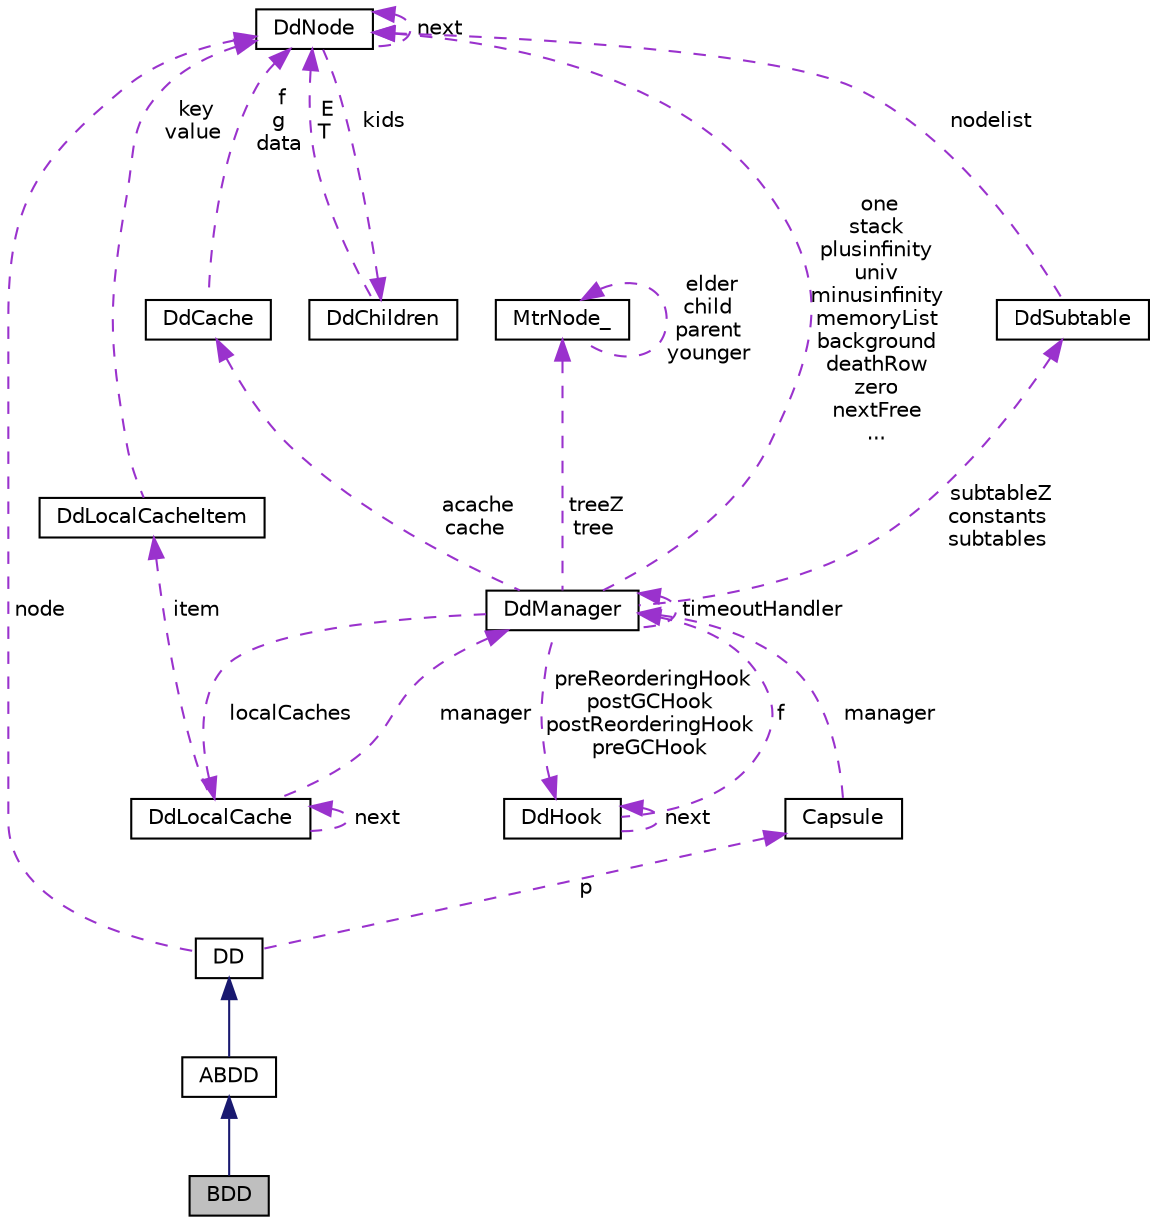 digraph "BDD"
{
  edge [fontname="Helvetica",fontsize="10",labelfontname="Helvetica",labelfontsize="10"];
  node [fontname="Helvetica",fontsize="10",shape=record];
  Node1 [label="BDD",height=0.2,width=0.4,color="black", fillcolor="grey75", style="filled", fontcolor="black"];
  Node2 -> Node1 [dir="back",color="midnightblue",fontsize="10",style="solid",fontname="Helvetica"];
  Node2 [label="ABDD",height=0.2,width=0.4,color="black", fillcolor="white", style="filled",URL="$classABDD.html",tooltip="Class for ADDs and BDDs. "];
  Node3 -> Node2 [dir="back",color="midnightblue",fontsize="10",style="solid",fontname="Helvetica"];
  Node3 [label="DD",height=0.2,width=0.4,color="black", fillcolor="white", style="filled",URL="$classDD.html",tooltip="Base class for all decision diagrams in CUDD. "];
  Node4 -> Node3 [dir="back",color="darkorchid3",fontsize="10",style="dashed",label=" p" ,fontname="Helvetica"];
  Node4 [label="Capsule",height=0.2,width=0.4,color="black", fillcolor="white", style="filled",URL="$classCapsule.html",tooltip="Class for reference counting of CUDD managers. "];
  Node5 -> Node4 [dir="back",color="darkorchid3",fontsize="10",style="dashed",label=" manager" ,fontname="Helvetica"];
  Node5 [label="DdManager",height=0.2,width=0.4,color="black", fillcolor="white", style="filled",URL="$structDdManager.html",tooltip="Specialized DD symbol table. "];
  Node5 -> Node5 [dir="back",color="darkorchid3",fontsize="10",style="dashed",label=" timeoutHandler" ,fontname="Helvetica"];
  Node6 -> Node5 [dir="back",color="darkorchid3",fontsize="10",style="dashed",label=" localCaches" ,fontname="Helvetica"];
  Node6 [label="DdLocalCache",height=0.2,width=0.4,color="black", fillcolor="white", style="filled",URL="$structDdLocalCache.html",tooltip="Local cache. "];
  Node6 -> Node6 [dir="back",color="darkorchid3",fontsize="10",style="dashed",label=" next" ,fontname="Helvetica"];
  Node5 -> Node6 [dir="back",color="darkorchid3",fontsize="10",style="dashed",label=" manager" ,fontname="Helvetica"];
  Node7 -> Node6 [dir="back",color="darkorchid3",fontsize="10",style="dashed",label=" item" ,fontname="Helvetica"];
  Node7 [label="DdLocalCacheItem",height=0.2,width=0.4,color="black", fillcolor="white", style="filled",URL="$structDdLocalCacheItem.html",tooltip="Generic local cache item. "];
  Node8 -> Node7 [dir="back",color="darkorchid3",fontsize="10",style="dashed",label=" key\nvalue" ,fontname="Helvetica"];
  Node8 [label="DdNode",height=0.2,width=0.4,color="black", fillcolor="white", style="filled",URL="$structDdNode.html",tooltip="Decision diagram node. "];
  Node9 -> Node8 [dir="back",color="darkorchid3",fontsize="10",style="dashed",label=" kids" ,fontname="Helvetica"];
  Node9 [label="DdChildren",height=0.2,width=0.4,color="black", fillcolor="white", style="filled",URL="$structDdChildren.html",tooltip="The two children of a non-terminal node. "];
  Node8 -> Node9 [dir="back",color="darkorchid3",fontsize="10",style="dashed",label=" E\nT" ,fontname="Helvetica"];
  Node8 -> Node8 [dir="back",color="darkorchid3",fontsize="10",style="dashed",label=" next" ,fontname="Helvetica"];
  Node10 -> Node5 [dir="back",color="darkorchid3",fontsize="10",style="dashed",label=" subtableZ\nconstants\nsubtables" ,fontname="Helvetica"];
  Node10 [label="DdSubtable",height=0.2,width=0.4,color="black", fillcolor="white", style="filled",URL="$structDdSubtable.html",tooltip="Subtable for one index. "];
  Node8 -> Node10 [dir="back",color="darkorchid3",fontsize="10",style="dashed",label=" nodelist" ,fontname="Helvetica"];
  Node11 -> Node5 [dir="back",color="darkorchid3",fontsize="10",style="dashed",label=" treeZ\ntree" ,fontname="Helvetica"];
  Node11 [label="MtrNode_",height=0.2,width=0.4,color="black", fillcolor="white", style="filled",URL="$structMtrNode__.html",tooltip="multi-way tree node. "];
  Node11 -> Node11 [dir="back",color="darkorchid3",fontsize="10",style="dashed",label=" elder\nchild\nparent\nyounger" ,fontname="Helvetica"];
  Node12 -> Node5 [dir="back",color="darkorchid3",fontsize="10",style="dashed",label=" acache\ncache" ,fontname="Helvetica"];
  Node12 [label="DdCache",height=0.2,width=0.4,color="black", fillcolor="white", style="filled",URL="$structDdCache.html",tooltip="Computed table. "];
  Node8 -> Node12 [dir="back",color="darkorchid3",fontsize="10",style="dashed",label=" f\ng\ndata" ,fontname="Helvetica"];
  Node8 -> Node5 [dir="back",color="darkorchid3",fontsize="10",style="dashed",label=" one\nstack\nplusinfinity\nuniv\nminusinfinity\nmemoryList\nbackground\ndeathRow\nzero\nnextFree\n..." ,fontname="Helvetica"];
  Node13 -> Node5 [dir="back",color="darkorchid3",fontsize="10",style="dashed",label=" preReorderingHook\npostGCHook\npostReorderingHook\npreGCHook" ,fontname="Helvetica"];
  Node13 [label="DdHook",height=0.2,width=0.4,color="black", fillcolor="white", style="filled",URL="$structDdHook.html",tooltip="CUDD hook. "];
  Node5 -> Node13 [dir="back",color="darkorchid3",fontsize="10",style="dashed",label=" f" ,fontname="Helvetica"];
  Node13 -> Node13 [dir="back",color="darkorchid3",fontsize="10",style="dashed",label=" next" ,fontname="Helvetica"];
  Node8 -> Node3 [dir="back",color="darkorchid3",fontsize="10",style="dashed",label=" node" ,fontname="Helvetica"];
}
